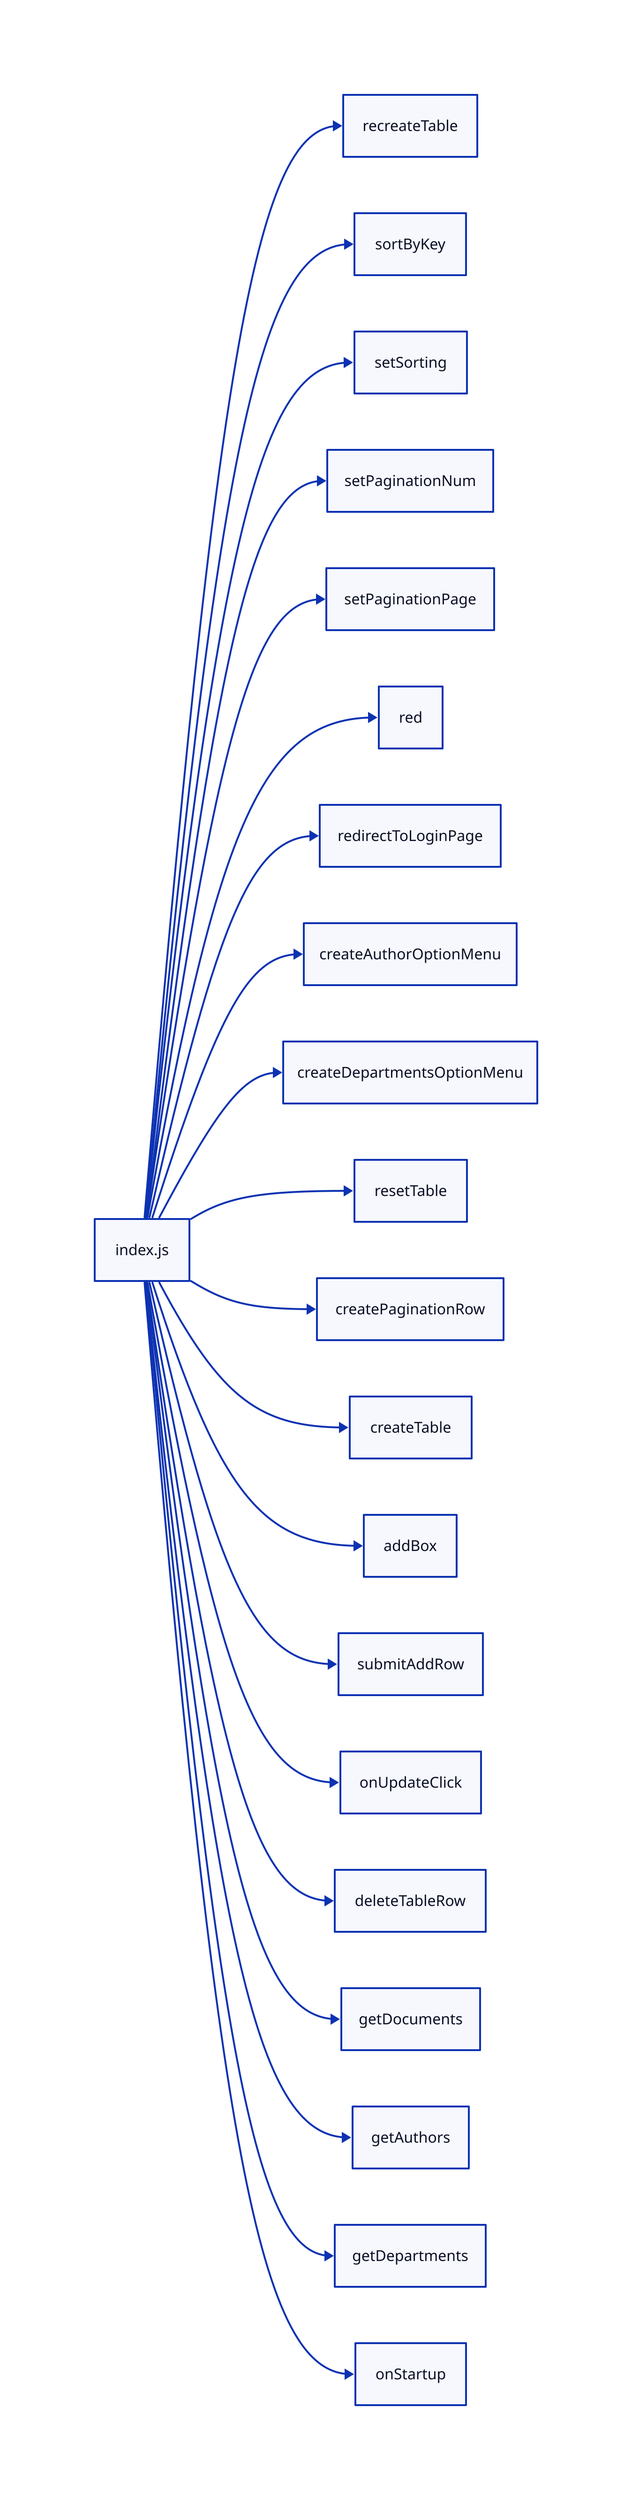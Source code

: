 direction: right
index: index.js
# index2: index.js

recreateTable: recreateTable
sortByKey: sortByKey
setSorting: setSorting
setPaginationNum: setPaginationNum
setPaginationPage: setPaginationPage
red: red
redirectToLoginPage: redirectToLoginPage
createAuthorOptionMenu: createAuthorOptionMenu
createDepartmentsOptionMenu: createDepartmentsOptionMenu
resetTable: resetTable
createPaginationRow: createPaginationRow
createTable: createTable
addBox: addBox
submitAddRow: submitAddRow
onUpdateClick: onUpdateClick
deleteTableRow: deleteTableRow
getDocuments: getDocuments
getAuthors: getAuthors
getDepartments: getDepartments
onStartup: onStartup 

index -> recreateTable
index -> sortByKey
index -> setSorting
index -> setPaginationNum
index -> setPaginationPage
index -> red
index -> redirectToLoginPage
index -> createAuthorOptionMenu
index -> createDepartmentsOptionMenu
index -> resetTable
index -> createPaginationRow
index -> createTable
index -> addBox
index -> submitAddRow
index -> onUpdateClick
index -> deleteTableRow
index -> getDocuments
index -> getAuthors
index -> getDepartments
index -> onStartup

